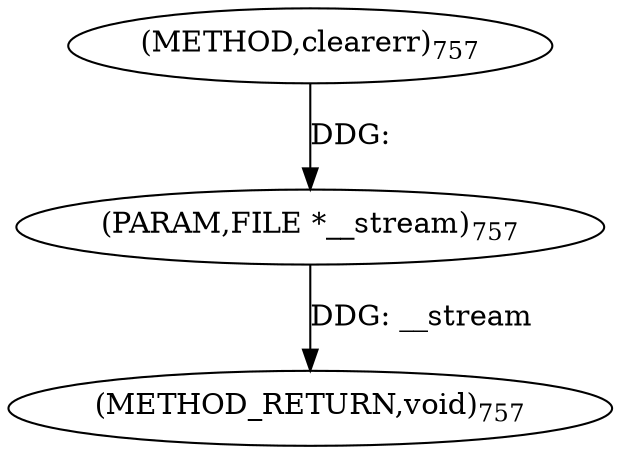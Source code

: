 digraph "clearerr" {  
"73903" [label = <(METHOD,clearerr)<SUB>757</SUB>> ]
"73905" [label = <(METHOD_RETURN,void)<SUB>757</SUB>> ]
"73904" [label = <(PARAM,FILE *__stream)<SUB>757</SUB>> ]
  "73904" -> "73905"  [ label = "DDG: __stream"] 
  "73903" -> "73904"  [ label = "DDG: "] 
}
